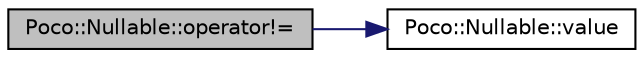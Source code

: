 digraph "Poco::Nullable::operator!="
{
 // LATEX_PDF_SIZE
  edge [fontname="Helvetica",fontsize="10",labelfontname="Helvetica",labelfontsize="10"];
  node [fontname="Helvetica",fontsize="10",shape=record];
  rankdir="LR";
  Node1 [label="Poco::Nullable::operator!=",height=0.2,width=0.4,color="black", fillcolor="grey75", style="filled", fontcolor="black",tooltip="Compares Nullable with value for non equality."];
  Node1 -> Node2 [color="midnightblue",fontsize="10",style="solid"];
  Node2 [label="Poco::Nullable::value",height=0.2,width=0.4,color="black", fillcolor="white", style="filled",URL="$classPoco_1_1Nullable.html#a22045b5bf3691fedab7706dcf0244e61",tooltip=" "];
}
